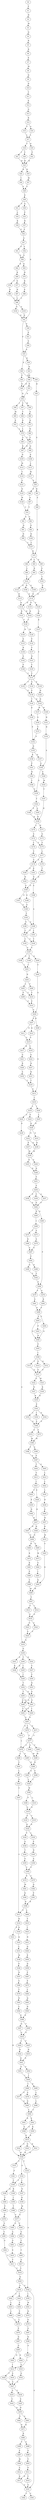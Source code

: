 strict digraph  {
	S0 -> S1 [ label = F ];
	S1 -> S2 [ label = H ];
	S2 -> S3 [ label = M ];
	S3 -> S4 [ label = Q ];
	S4 -> S5 [ label = R ];
	S5 -> S6 [ label = R ];
	S6 -> S7 [ label = E ];
	S7 -> S8 [ label = M ];
	S8 -> S9 [ label = Q ];
	S9 -> S10 [ label = D ];
	S10 -> S11 [ label = T ];
	S11 -> S12 [ label = E ];
	S12 -> S13 [ label = G ];
	S13 -> S14 [ label = R ];
	S14 -> S15 [ label = V ];
	S14 -> S16 [ label = A ];
	S15 -> S17 [ label = L ];
	S16 -> S17 [ label = L ];
	S17 -> S18 [ label = T ];
	S17 -> S19 [ label = D ];
	S18 -> S20 [ label = Y ];
	S18 -> S21 [ label = I ];
	S19 -> S22 [ label = F ];
	S20 -> S23 [ label = H ];
	S21 -> S23 [ label = H ];
	S22 -> S23 [ label = H ];
	S23 -> S24 [ label = R ];
	S23 -> S25 [ label = H ];
	S24 -> S26 [ label = I ];
	S25 -> S27 [ label = M ];
	S26 -> S28 [ label = V ];
	S27 -> S28 [ label = V ];
	S28 -> S29 [ label = E ];
	S29 -> S30 [ label = A ];
	S29 -> S31 [ label = V ];
	S29 -> S32 [ label = D ];
	S30 -> S33 [ label = F ];
	S31 -> S34 [ label = L ];
	S32 -> S35 [ label = P ];
	S32 -> S36 [ label = E ];
	S33 -> S37 [ label = R ];
	S34 -> S38 [ label = K ];
	S35 -> S39 [ label = R ];
	S35 -> S40 [ label = E ];
	S36 -> S41 [ label = E ];
	S37 -> S42 [ label = F ];
	S38 -> S42 [ label = F ];
	S39 -> S43 [ label = N ];
	S40 -> S44 [ label = F ];
	S40 -> S45 [ label = H ];
	S41 -> S46 [ label = S ];
	S42 -> S47 [ label = A ];
	S43 -> S48 [ label = N ];
	S44 -> S49 [ label = E ];
	S45 -> S50 [ label = H ];
	S46 -> S35 [ label = P ];
	S47 -> S51 [ label = F ];
	S47 -> S52 [ label = Y ];
	S48 -> S53 [ label = P ];
	S48 -> S49 [ label = E ];
	S49 -> S54 [ label = N ];
	S50 -> S55 [ label = S ];
	S51 -> S56 [ label = A ];
	S52 -> S56 [ label = A ];
	S53 -> S54 [ label = N ];
	S54 -> S57 [ label = V ];
	S54 -> S58 [ label = I ];
	S54 -> S59 [ label = M ];
	S55 -> S60 [ label = P ];
	S55 -> S61 [ label = H ];
	S56 -> S62 [ label = K ];
	S56 -> S63 [ label = Q ];
	S57 -> S64 [ label = T ];
	S58 -> S65 [ label = M ];
	S59 -> S66 [ label = A ];
	S60 -> S67 [ label = A ];
	S61 -> S68 [ label = S ];
	S62 -> S69 [ label = R ];
	S63 -> S70 [ label = H ];
	S64 -> S71 [ label = K ];
	S65 -> S72 [ label = E ];
	S66 -> S73 [ label = Q ];
	S67 -> S74 [ label = Y ];
	S68 -> S75 [ label = R ];
	S69 -> S76 [ label = T ];
	S69 -> S77 [ label = S ];
	S70 -> S78 [ label = R ];
	S71 -> S79 [ label = L ];
	S72 -> S79 [ label = L ];
	S73 -> S80 [ label = K ];
	S74 -> S81 [ label = A ];
	S74 -> S82 [ label = G ];
	S75 -> S83 [ label = L ];
	S75 -> S84 [ label = R ];
	S75 -> S85 [ label = E ];
	S76 -> S86 [ label = D ];
	S77 -> S87 [ label = N ];
	S78 -> S88 [ label = E ];
	S79 -> S89 [ label = V ];
	S79 -> S90 [ label = A ];
	S80 -> S89 [ label = V ];
	S81 -> S91 [ label = D ];
	S82 -> S92 [ label = E ];
	S83 -> S93 [ label = K ];
	S84 -> S94 [ label = L ];
	S85 -> S95 [ label = G ];
	S86 -> S96 [ label = L ];
	S87 -> S96 [ label = L ];
	S88 -> S96 [ label = L ];
	S89 -> S97 [ label = K ];
	S89 -> S98 [ label = Q ];
	S90 -> S97 [ label = K ];
	S91 -> S99 [ label = D ];
	S92 -> S100 [ label = K ];
	S93 -> S101 [ label = I ];
	S94 -> S101 [ label = I ];
	S95 -> S102 [ label = T ];
	S96 -> S103 [ label = A ];
	S96 -> S104 [ label = G ];
	S97 -> S105 [ label = N ];
	S98 -> S106 [ label = E ];
	S99 -> S107 [ label = L ];
	S100 -> S107 [ label = L ];
	S101 -> S108 [ label = N ];
	S101 -> S109 [ label = S ];
	S101 -> S110 [ label = Q ];
	S102 -> S111 [ label = D ];
	S103 -> S32 [ label = D ];
	S104 -> S32 [ label = D ];
	S105 -> S112 [ label = M ];
	S106 -> S113 [ label = L ];
	S107 -> S75 [ label = R ];
	S108 -> S114 [ label = D ];
	S109 -> S114 [ label = D ];
	S110 -> S115 [ label = H ];
	S111 -> S114 [ label = D ];
	S112 -> S116 [ label = T ];
	S113 -> S117 [ label = M ];
	S114 -> S118 [ label = D ];
	S114 -> S119 [ label = E ];
	S114 -> S120 [ label = S ];
	S115 -> S118 [ label = D ];
	S116 -> S121 [ label = A ];
	S117 -> S55 [ label = S ];
	S118 -> S122 [ label = H ];
	S118 -> S123 [ label = R ];
	S119 -> S122 [ label = H ];
	S120 -> S124 [ label = G ];
	S121 -> S125 [ label = D ];
	S122 -> S126 [ label = T ];
	S123 -> S126 [ label = T ];
	S124 -> S127 [ label = E ];
	S125 -> S128 [ label = W ];
	S126 -> S129 [ label = W ];
	S126 -> S130 [ label = H ];
	S127 -> S131 [ label = Y ];
	S128 -> S74 [ label = Y ];
	S129 -> S132 [ label = P ];
	S130 -> S133 [ label = E ];
	S131 -> S134 [ label = G ];
	S131 -> S135 [ label = T ];
	S131 -> S136 [ label = E ];
	S132 -> S137 [ label = V ];
	S133 -> S138 [ label = R ];
	S134 -> S139 [ label = P ];
	S135 -> S139 [ label = P ];
	S136 -> S140 [ label = H ];
	S137 -> S141 [ label = D ];
	S138 -> S142 [ label = S ];
	S139 -> S143 [ label = D ];
	S139 -> S144 [ label = T ];
	S140 -> S143 [ label = D ];
	S141 -> S145 [ label = Y ];
	S142 -> S146 [ label = F ];
	S143 -> S147 [ label = W ];
	S143 -> S148 [ label = H ];
	S144 -> S149 [ label = E ];
	S145 -> S131 [ label = Y ];
	S146 -> S131 [ label = Y ];
	S147 -> S150 [ label = S ];
	S148 -> S151 [ label = H ];
	S149 -> S152 [ label = P ];
	S150 -> S153 [ label = V ];
	S151 -> S154 [ label = H ];
	S152 -> S155 [ label = D ];
	S153 -> S152 [ label = P ];
	S154 -> S156 [ label = S ];
	S155 -> S157 [ label = D ];
	S155 -> S158 [ label = K ];
	S156 -> S159 [ label = G ];
	S156 -> S160 [ label = S ];
	S157 -> S156 [ label = S ];
	S158 -> S161 [ label = P ];
	S159 -> S162 [ label = T ];
	S160 -> S163 [ label = M ];
	S161 -> S164 [ label = H ];
	S162 -> S165 [ label = A ];
	S162 -> S166 [ label = S ];
	S163 -> S167 [ label = Y ];
	S164 -> S168 [ label = Y ];
	S165 -> S169 [ label = H ];
	S166 -> S169 [ label = H ];
	S167 -> S169 [ label = H ];
	S168 -> S159 [ label = G ];
	S169 -> S170 [ label = L ];
	S169 -> S171 [ label = H ];
	S170 -> S172 [ label = S ];
	S171 -> S173 [ label = G ];
	S172 -> S174 [ label = L ];
	S172 -> S175 [ label = V ];
	S173 -> S175 [ label = V ];
	S174 -> S176 [ label = V ];
	S175 -> S177 [ label = L ];
	S176 -> S178 [ label = A ];
	S177 -> S178 [ label = A ];
	S177 -> S179 [ label = I ];
	S178 -> S180 [ label = S ];
	S178 -> S181 [ label = E ];
	S179 -> S182 [ label = T ];
	S180 -> S183 [ label = N ];
	S181 -> S184 [ label = D ];
	S182 -> S184 [ label = D ];
	S183 -> S185 [ label = G ];
	S184 -> S185 [ label = G ];
	S184 -> S186 [ label = S ];
	S185 -> S187 [ label = D ];
	S185 -> S188 [ label = G ];
	S186 -> S189 [ label = A ];
	S187 -> S190 [ label = A ];
	S188 -> S190 [ label = A ];
	S189 -> S191 [ label = L ];
	S189 -> S192 [ label = V ];
	S190 -> S193 [ label = V ];
	S191 -> S194 [ label = T ];
	S192 -> S194 [ label = T ];
	S192 -> S195 [ label = C ];
	S193 -> S189 [ label = A ];
	S193 -> S196 [ label = S ];
	S194 -> S197 [ label = S ];
	S195 -> S197 [ label = S ];
	S196 -> S192 [ label = V ];
	S197 -> S198 [ label = T ];
	S197 -> S199 [ label = S ];
	S197 -> S200 [ label = E ];
	S198 -> S201 [ label = I ];
	S199 -> S201 [ label = I ];
	S200 -> S202 [ label = V ];
	S201 -> S203 [ label = N ];
	S202 -> S204 [ label = G ];
	S203 -> S205 [ label = L ];
	S203 -> S206 [ label = F ];
	S204 -> S207 [ label = S ];
	S204 -> S208 [ label = R ];
	S205 -> S209 [ label = F ];
	S205 -> S210 [ label = Y ];
	S206 -> S210 [ label = Y ];
	S207 -> S211 [ label = K ];
	S207 -> S212 [ label = Q ];
	S208 -> S213 [ label = G ];
	S209 -> S214 [ label = F ];
	S210 -> S214 [ label = F ];
	S211 -> S215 [ label = V ];
	S212 -> S215 [ label = V ];
	S213 -> S216 [ label = I ];
	S214 -> S204 [ label = G ];
	S215 -> S217 [ label = R ];
	S215 -> S218 [ label = V ];
	S216 -> S219 [ label = L ];
	S216 -> S220 [ label = I ];
	S217 -> S221 [ label = G ];
	S218 -> S222 [ label = S ];
	S219 -> S223 [ label = F ];
	S219 -> S224 [ label = V ];
	S220 -> S225 [ label = L ];
	S221 -> S226 [ label = R ];
	S222 -> S227 [ label = N ];
	S223 -> S228 [ label = N ];
	S224 -> S229 [ label = D ];
	S225 -> S228 [ label = N ];
	S226 -> S230 [ label = S ];
	S227 -> S231 [ label = R ];
	S228 -> S232 [ label = N ];
	S228 -> S233 [ label = D ];
	S229 -> S234 [ label = G ];
	S230 -> S235 [ label = T ];
	S231 -> S235 [ label = T ];
	S232 -> S236 [ label = Q ];
	S232 -> S237 [ label = E ];
	S233 -> S236 [ label = Q ];
	S234 -> S238 [ label = G ];
	S235 -> S213 [ label = G ];
	S236 -> S239 [ label = M ];
	S237 -> S239 [ label = M ];
	S238 -> S240 [ label = T ];
	S238 -> S241 [ label = S ];
	S238 -> S242 [ label = N ];
	S239 -> S243 [ label = D ];
	S239 -> S244 [ label = S ];
	S240 -> S245 [ label = I ];
	S240 -> S246 [ label = K ];
	S241 -> S246 [ label = K ];
	S242 -> S247 [ label = V ];
	S243 -> S248 [ label = D ];
	S244 -> S248 [ label = D ];
	S245 -> S249 [ label = I ];
	S246 -> S249 [ label = I ];
	S247 -> S250 [ label = V ];
	S248 -> S251 [ label = F ];
	S249 -> S252 [ label = T ];
	S250 -> S253 [ label = D ];
	S251 -> S254 [ label = S ];
	S252 -> S255 [ label = T ];
	S252 -> S256 [ label = A ];
	S253 -> S256 [ label = A ];
	S254 -> S257 [ label = A ];
	S254 -> S258 [ label = S ];
	S254 -> S259 [ label = C ];
	S255 -> S260 [ label = A ];
	S255 -> S261 [ label = G ];
	S256 -> S260 [ label = A ];
	S256 -> S261 [ label = G ];
	S257 -> S262 [ label = P ];
	S258 -> S262 [ label = P ];
	S259 -> S262 [ label = P ];
	S260 -> S263 [ label = T ];
	S260 -> S264 [ label = I ];
	S261 -> S263 [ label = T ];
	S261 -> S264 [ label = I ];
	S262 -> S265 [ label = N ];
	S262 -> S266 [ label = Q ];
	S263 -> S267 [ label = A ];
	S264 -> S267 [ label = A ];
	S265 -> S268 [ label = I ];
	S266 -> S269 [ label = P ];
	S267 -> S270 [ label = L ];
	S267 -> S271 [ label = Q ];
	S267 -> S272 [ label = S ];
	S268 -> S273 [ label = S ];
	S268 -> S274 [ label = T ];
	S269 -> S275 [ label = P ];
	S269 -> S276 [ label = G ];
	S270 -> S277 [ label = V ];
	S271 -> S277 [ label = V ];
	S272 -> S278 [ label = L ];
	S273 -> S279 [ label = S ];
	S274 -> S280 [ label = N ];
	S275 -> S281 [ label = S ];
	S276 -> S282 [ label = K ];
	S277 -> S283 [ label = V ];
	S277 -> S284 [ label = A ];
	S277 -> S278 [ label = L ];
	S278 -> S285 [ label = A ];
	S278 -> S286 [ label = L ];
	S279 -> S287 [ label = A ];
	S280 -> S287 [ label = A ];
	S281 -> S288 [ label = P ];
	S282 -> S288 [ label = P ];
	S283 -> S289 [ label = M ];
	S284 -> S289 [ label = M ];
	S285 -> S290 [ label = N ];
	S286 -> S291 [ label = C ];
	S287 -> S292 [ label = F ];
	S288 -> S293 [ label = A ];
	S288 -> S294 [ label = S ];
	S289 -> S290 [ label = N ];
	S290 -> S295 [ label = S ];
	S290 -> S296 [ label = V ];
	S291 -> S297 [ label = L ];
	S292 -> S298 [ label = D ];
	S292 -> S299 [ label = G ];
	S293 -> S300 [ label = N ];
	S293 -> S301 [ label = F ];
	S294 -> S300 [ label = N ];
	S295 -> S302 [ label = L ];
	S296 -> S302 [ label = L ];
	S297 -> S303 [ label = G ];
	S298 -> S304 [ label = V ];
	S299 -> S304 [ label = V ];
	S300 -> S305 [ label = F ];
	S301 -> S300 [ label = N ];
	S302 -> S306 [ label = W ];
	S303 -> S307 [ label = V ];
	S304 -> S269 [ label = P ];
	S305 -> S308 [ label = I ];
	S306 -> S309 [ label = F ];
	S306 -> S310 [ label = L ];
	S307 -> S311 [ label = V ];
	S308 -> S312 [ label = Q ];
	S308 -> S313 [ label = Y ];
	S308 -> S314 [ label = E ];
	S309 -> S315 [ label = G ];
	S310 -> S315 [ label = G ];
	S311 -> S316 [ label = H ];
	S312 -> S317 [ label = P ];
	S313 -> S317 [ label = P ];
	S314 -> S317 [ label = P ];
	S315 -> S318 [ label = F ];
	S315 -> S319 [ label = Y ];
	S316 -> S320 [ label = D ];
	S316 -> S321 [ label = P ];
	S317 -> S322 [ label = G ];
	S317 -> S323 [ label = W ];
	S318 -> S324 [ label = D ];
	S319 -> S324 [ label = D ];
	S320 -> S325 [ label = Q ];
	S321 -> S326 [ label = H ];
	S322 -> S327 [ label = N ];
	S323 -> S328 [ label = K ];
	S324 -> S329 [ label = V ];
	S324 -> S330 [ label = L ];
	S325 -> S331 [ label = L ];
	S326 -> S332 [ label = A ];
	S326 -> S333 [ label = V ];
	S326 -> S334 [ label = T ];
	S327 -> S335 [ label = R ];
	S328 -> S335 [ label = R ];
	S329 -> S336 [ label = G ];
	S330 -> S337 [ label = P ];
	S331 -> S338 [ label = M ];
	S332 -> S339 [ label = I ];
	S332 -> S340 [ label = T ];
	S333 -> S341 [ label = F ];
	S334 -> S342 [ label = A ];
	S335 -> S343 [ label = P ];
	S336 -> S344 [ label = T ];
	S337 -> S345 [ label = N ];
	S338 -> S346 [ label = P ];
	S339 -> S347 [ label = N ];
	S340 -> S348 [ label = R ];
	S340 -> S349 [ label = Q ];
	S341 -> S340 [ label = T ];
	S342 -> S350 [ label = I ];
	S342 -> S351 [ label = G ];
	S343 -> S352 [ label = F ];
	S343 -> S353 [ label = L ];
	S343 -> S354 [ label = I ];
	S344 -> S355 [ label = S ];
	S345 -> S356 [ label = A ];
	S346 -> S357 [ label = N ];
	S347 -> S358 [ label = K ];
	S348 -> S359 [ label = I ];
	S349 -> S360 [ label = T ];
	S350 -> S361 [ label = W ];
	S351 -> S362 [ label = Y ];
	S351 -> S363 [ label = V ];
	S352 -> S364 [ label = S ];
	S353 -> S364 [ label = S ];
	S354 -> S364 [ label = S ];
	S355 -> S365 [ label = V ];
	S356 -> S365 [ label = V ];
	S357 -> S366 [ label = V ];
	S358 -> S367 [ label = M ];
	S359 -> S368 [ label = T ];
	S360 -> S369 [ label = F ];
	S361 -> S370 [ label = R ];
	S364 -> S372 [ label = S ];
	S364 -> S373 [ label = F ];
	S365 -> S374 [ label = E ];
	S365 -> S375 [ label = C ];
	S366 -> S376 [ label = T ];
	S367 -> S377 [ label = S ];
	S368 -> S377 [ label = S ];
	S369 -> S378 [ label = P ];
	S370 -> S379 [ label = E ];
	S372 -> S380 [ label = M ];
	S373 -> S380 [ label = M ];
	S374 -> S381 [ label = M ];
	S375 -> S382 [ label = Q ];
	S376 -> S383 [ label = D ];
	S377 -> S384 [ label = F ];
	S377 -> S385 [ label = S ];
	S378 -> S386 [ label = S ];
	S379 -> S387 [ label = G ];
	S380 -> S388 [ label = T ];
	S380 -> S389 [ label = S ];
	S381 -> S390 [ label = K ];
	S382 -> S391 [ label = P ];
	S383 -> S392 [ label = C ];
	S384 -> S393 [ label = S ];
	S385 -> S394 [ label = A ];
	S386 -> S395 [ label = V ];
	S387 -> S396 [ label = R ];
	S388 -> S397 [ label = P ];
	S389 -> S397 [ label = P ];
	S390 -> S398 [ label = R ];
	S391 -> S398 [ label = R ];
	S392 -> S399 [ label = E ];
	S393 -> S400 [ label = Y ];
	S394 -> S401 [ label = G ];
	S395 -> S402 [ label = G ];
	S396 -> S403 [ label = A ];
	S397 -> S404 [ label = T ];
	S397 -> S405 [ label = S ];
	S398 -> S311 [ label = V ];
	S398 -> S406 [ label = L ];
	S399 -> S407 [ label = Q ];
	S399 -> S408 [ label = T ];
	S400 -> S409 [ label = T ];
	S401 -> S410 [ label = S ];
	S402 -> S411 [ label = V ];
	S403 -> S412 [ label = I ];
	S404 -> S413 [ label = V ];
	S405 -> S414 [ label = L ];
	S406 -> S415 [ label = Y ];
	S407 -> S416 [ label = G ];
	S408 -> S416 [ label = G ];
	S409 -> S417 [ label = A ];
	S410 -> S411 [ label = V ];
	S411 -> S418 [ label = V ];
	S412 -> S419 [ label = S ];
	S412 -> S420 [ label = T ];
	S413 -> S421 [ label = I ];
	S414 -> S422 [ label = L ];
	S415 -> S423 [ label = I ];
	S416 -> S424 [ label = L ];
	S416 -> S425 [ label = F ];
	S417 -> S418 [ label = V ];
	S418 -> S426 [ label = Q ];
	S419 -> S427 [ label = A ];
	S420 -> S427 [ label = A ];
	S421 -> S428 [ label = S ];
	S421 -> S429 [ label = T ];
	S422 -> S430 [ label = L ];
	S423 -> S431 [ label = N ];
	S424 -> S432 [ label = D ];
	S425 -> S433 [ label = N ];
	S426 -> S434 [ label = A ];
	S426 -> S342 [ label = A ];
	S427 -> S435 [ label = A ];
	S427 -> S436 [ label = V ];
	S428 -> S437 [ label = K ];
	S429 -> S438 [ label = E ];
	S430 -> S439 [ label = D ];
	S431 -> S440 [ label = Q ];
	S432 -> S441 [ label = E ];
	S433 -> S441 [ label = E ];
	S434 -> S442 [ label = T ];
	S434 -> S443 [ label = I ];
	S435 -> S444 [ label = C ];
	S436 -> S445 [ label = S ];
	S437 -> S446 [ label = H ];
	S437 -> S447 [ label = N ];
	S438 -> S448 [ label = N ];
	S439 -> S449 [ label = E ];
	S440 -> S450 [ label = E ];
	S441 -> S451 [ label = A ];
	S441 -> S452 [ label = S ];
	S442 -> S453 [ label = L ];
	S443 -> S454 [ label = V ];
	S444 -> S455 [ label = D ];
	S445 -> S455 [ label = D ];
	S446 -> S456 [ label = G ];
	S447 -> S456 [ label = G ];
	S448 -> S437 [ label = K ];
	S449 -> S457 [ label = H ];
	S450 -> S458 [ label = D ];
	S451 -> S459 [ label = I ];
	S452 -> S459 [ label = I ];
	S453 -> S460 [ label = L ];
	S454 -> S461 [ label = V ];
	S455 -> S462 [ label = S ];
	S455 -> S463 [ label = A ];
	S456 -> S464 [ label = H ];
	S456 -> S465 [ label = V ];
	S457 -> S466 [ label = R ];
	S458 -> S467 [ label = F ];
	S459 -> S468 [ label = I ];
	S459 -> S469 [ label = K ];
	S460 -> S470 [ label = L ];
	S461 -> S470 [ label = L ];
	S462 -> S471 [ label = R ];
	S463 -> S471 [ label = R ];
	S464 -> S472 [ label = K ];
	S465 -> S473 [ label = M ];
	S466 -> S474 [ label = M ];
	S467 -> S475 [ label = F ];
	S468 -> S476 [ label = A ];
	S468 -> S477 [ label = S ];
	S469 -> S478 [ label = L ];
	S470 -> S479 [ label = P ];
	S471 -> S480 [ label = K ];
	S472 -> S481 [ label = K ];
	S473 -> S482 [ label = S ];
	S474 -> S483 [ label = V ];
	S475 -> S484 [ label = L ];
	S476 -> S485 [ label = G ];
	S477 -> S485 [ label = G ];
	S478 -> S486 [ label = L ];
	S479 -> S487 [ label = D ];
	S480 -> S488 [ label = G ];
	S480 -> S489 [ label = Y ];
	S481 -> S490 [ label = P ];
	S482 -> S491 [ label = I ];
	S483 -> S492 [ label = K ];
	S484 -> S493 [ label = Q ];
	S485 -> S494 [ label = L ];
	S486 -> S494 [ label = L ];
	S487 -> S495 [ label = G ];
	S488 -> S496 [ label = G ];
	S489 -> S497 [ label = S ];
	S490 -> S498 [ label = V ];
	S491 -> S492 [ label = K ];
	S492 -> S499 [ label = M ];
	S493 -> S500 [ label = N ];
	S494 -> S501 [ label = R ];
	S494 -> S502 [ label = E ];
	S495 -> S503 [ label = R ];
	S495 -> S504 [ label = K ];
	S496 -> S505 [ label = Y ];
	S497 -> S506 [ label = M ];
	S498 -> S499 [ label = M ];
	S499 -> S507 [ label = V ];
	S500 -> S399 [ label = E ];
	S501 -> S508 [ label = S ];
	S502 -> S508 [ label = S ];
	S502 -> S509 [ label = K ];
	S503 -> S412 [ label = I ];
	S504 -> S510 [ label = V ];
	S505 -> S511 [ label = P ];
	S506 -> S512 [ label = A ];
	S507 -> S513 [ label = V ];
	S507 -> S514 [ label = I ];
	S508 -> S515 [ label = K ];
	S509 -> S515 [ label = K ];
	S510 -> S516 [ label = G ];
	S511 -> S517 [ label = D ];
	S511 -> S518 [ label = Y ];
	S512 -> S517 [ label = D ];
	S513 -> S519 [ label = G ];
	S514 -> S519 [ label = G ];
	S515 -> S520 [ label = G ];
	S515 -> S521 [ label = H ];
	S515 -> S522 [ label = S ];
	S516 -> S427 [ label = A ];
	S517 -> S351 [ label = G ];
	S518 -> S351 [ label = G ];
	S519 -> S523 [ label = G ];
	S519 -> S524 [ label = A ];
	S520 -> S326 [ label = H ];
	S521 -> S326 [ label = H ];
	S522 -> S326 [ label = H ];
	S523 -> S525 [ label = S ];
	S524 -> S525 [ label = S ];
	S525 -> S234 [ label = G ];
}
